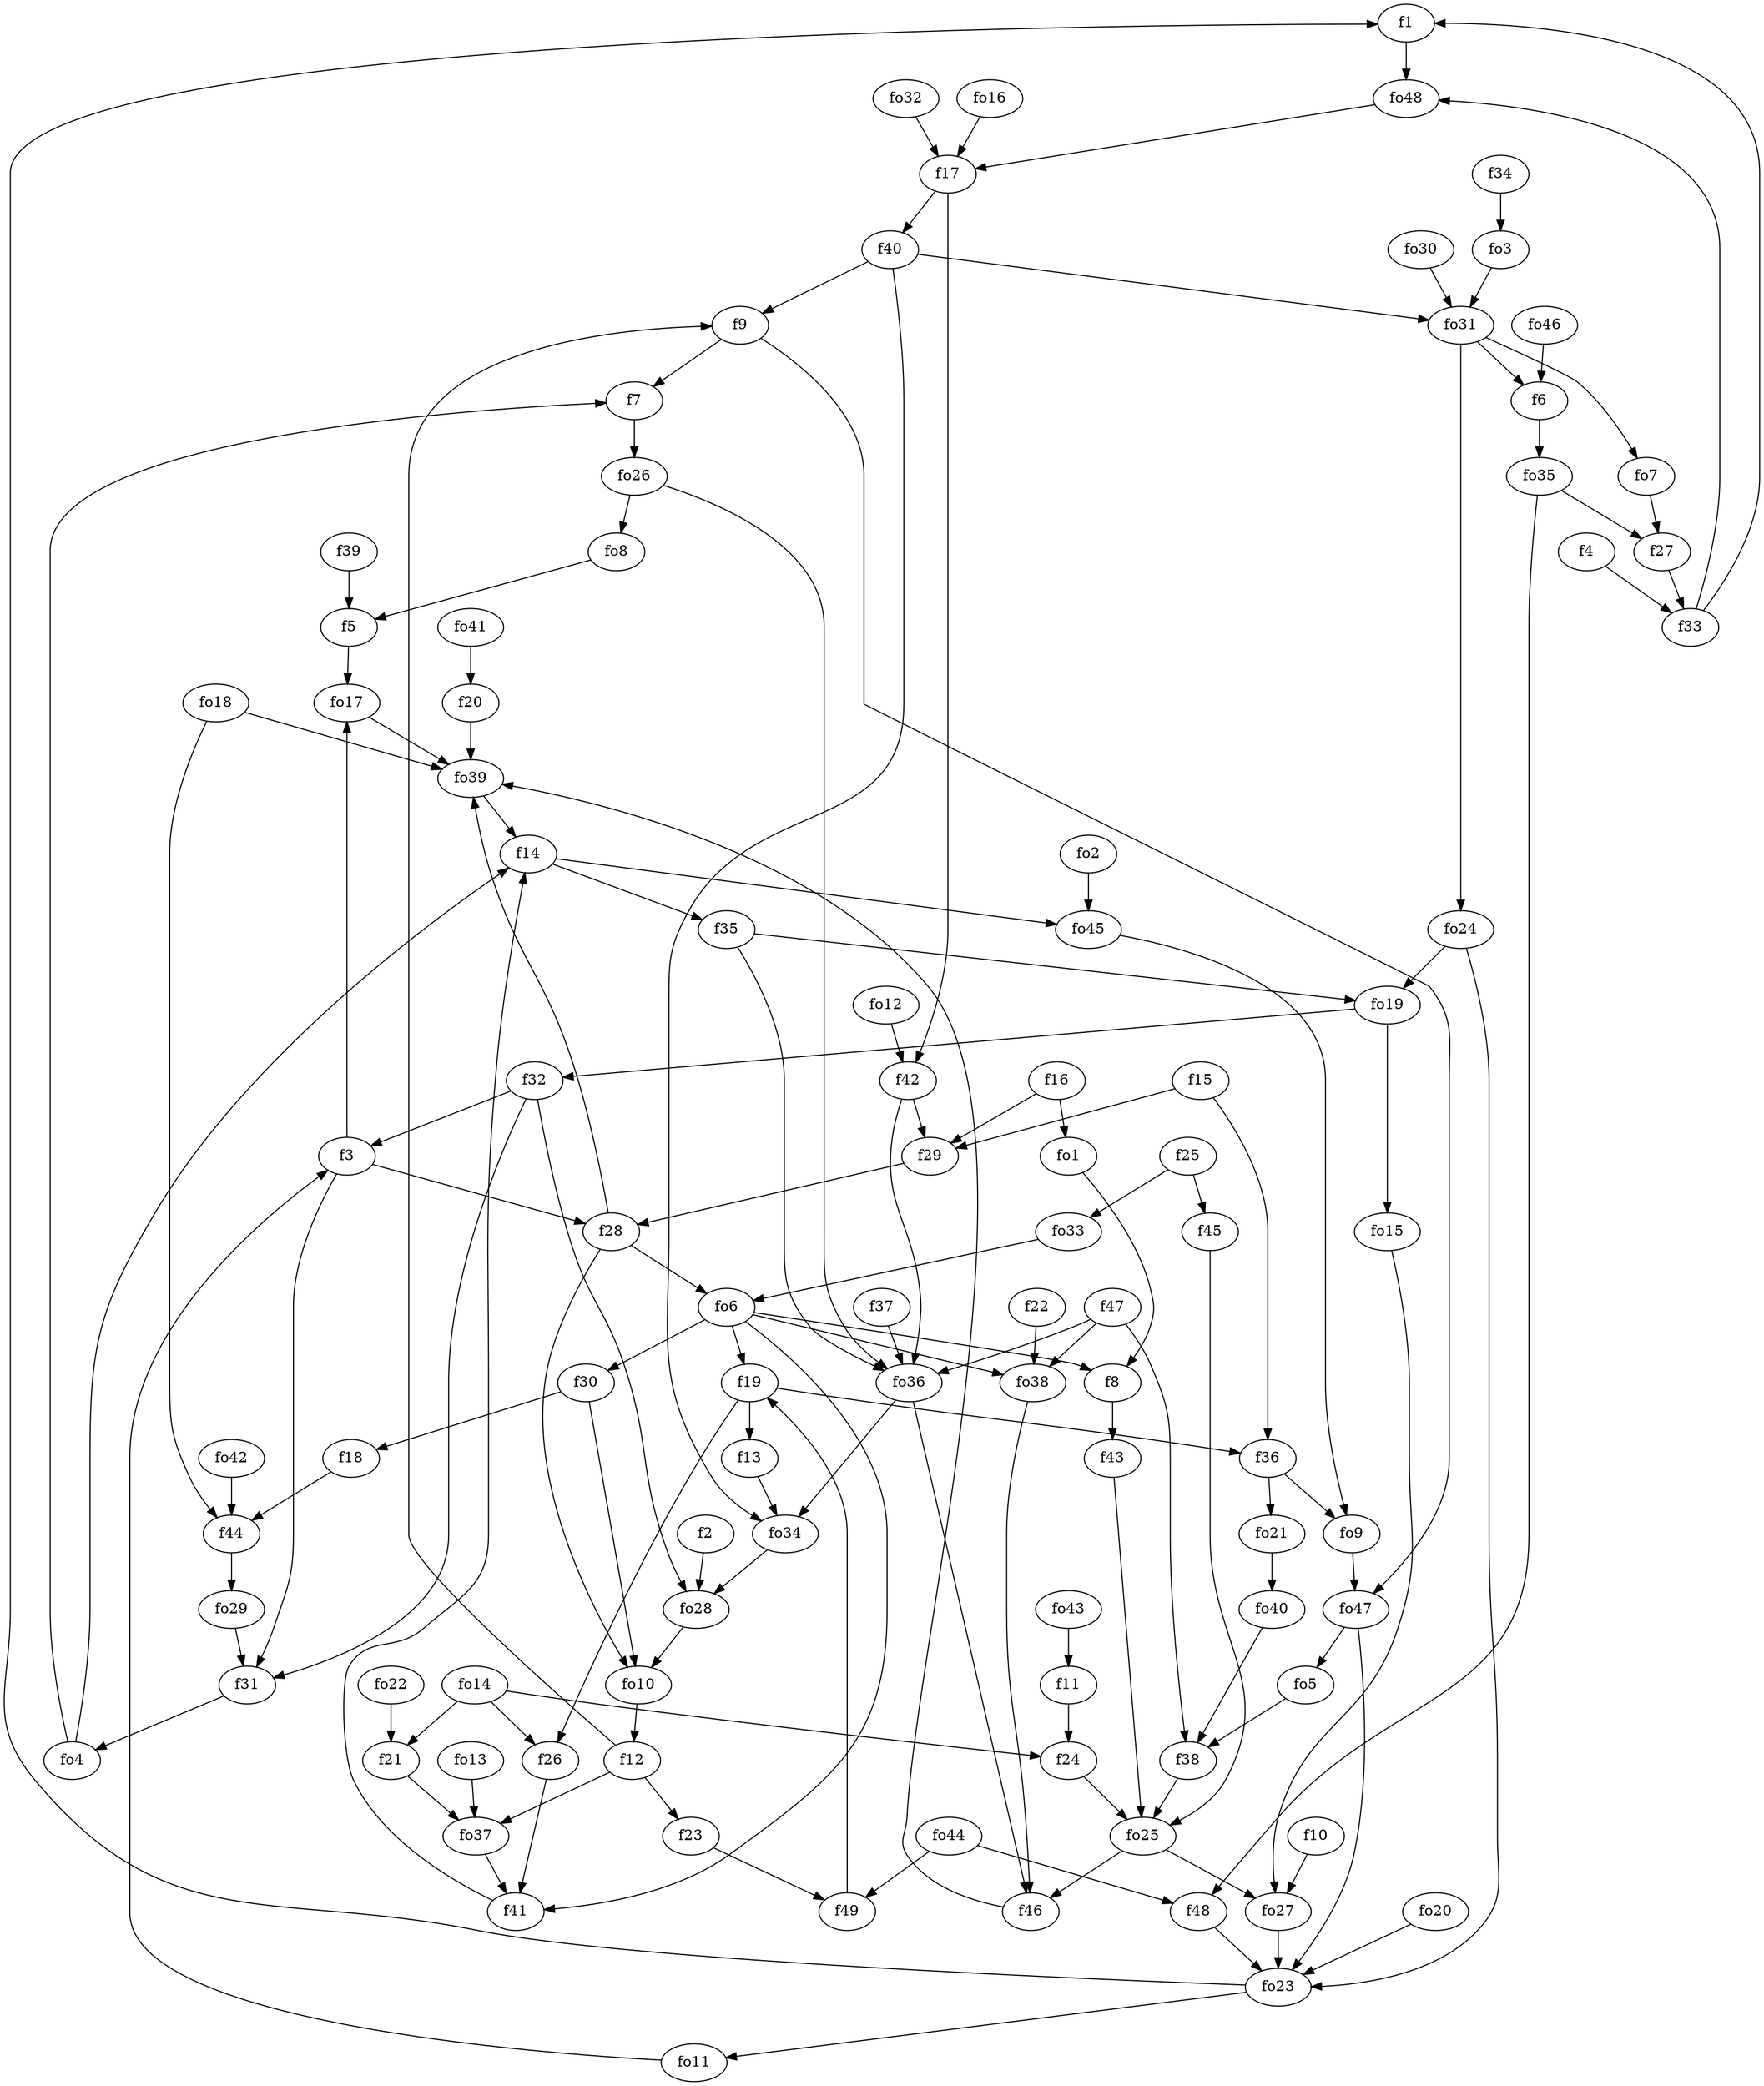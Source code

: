 strict digraph  {
f1;
f2;
f3;
f4;
f5;
f6;
f7;
f8;
f9;
f10;
f11;
f12;
f13;
f14;
f15;
f16;
f17;
f18;
f19;
f20;
f21;
f22;
f23;
f24;
f25;
f26;
f27;
f28;
f29;
f30;
f31;
f32;
f33;
f34;
f35;
f36;
f37;
f38;
f39;
f40;
f41;
f42;
f43;
f44;
f45;
f46;
f47;
f48;
f49;
fo1;
fo2;
fo3;
fo4;
fo5;
fo6;
fo7;
fo8;
fo9;
fo10;
fo11;
fo12;
fo13;
fo14;
fo15;
fo16;
fo17;
fo18;
fo19;
fo20;
fo21;
fo22;
fo23;
fo24;
fo25;
fo26;
fo27;
fo28;
fo29;
fo30;
fo31;
fo32;
fo33;
fo34;
fo35;
fo36;
fo37;
fo38;
fo39;
fo40;
fo41;
fo42;
fo43;
fo44;
fo45;
fo46;
fo47;
fo48;
f1 -> fo48  [weight=2];
f2 -> fo28  [weight=2];
f3 -> f28  [weight=2];
f3 -> f31  [weight=2];
f3 -> fo17  [weight=2];
f4 -> f33  [weight=2];
f5 -> fo17  [weight=2];
f6 -> fo35  [weight=2];
f7 -> fo26  [weight=2];
f8 -> f43  [weight=2];
f9 -> fo47  [weight=2];
f9 -> f7  [weight=2];
f10 -> fo27  [weight=2];
f11 -> f24  [weight=2];
f12 -> f23  [weight=2];
f12 -> f9  [weight=2];
f12 -> fo37  [weight=2];
f13 -> fo34  [weight=2];
f14 -> f35  [weight=2];
f14 -> fo45  [weight=2];
f15 -> f29  [weight=2];
f15 -> f36  [weight=2];
f16 -> fo1  [weight=2];
f16 -> f29  [weight=2];
f17 -> f42  [weight=2];
f17 -> f40  [weight=2];
f18 -> f44  [weight=2];
f19 -> f36  [weight=2];
f19 -> f13  [weight=2];
f19 -> f26  [weight=2];
f20 -> fo39  [weight=2];
f21 -> fo37  [weight=2];
f22 -> fo38  [weight=2];
f23 -> f49  [weight=2];
f24 -> fo25  [weight=2];
f25 -> fo33  [weight=2];
f25 -> f45  [weight=2];
f26 -> f41  [weight=2];
f27 -> f33  [weight=2];
f28 -> fo6  [weight=2];
f28 -> fo39  [weight=2];
f28 -> fo10  [weight=2];
f29 -> f28  [weight=2];
f30 -> f18  [weight=2];
f30 -> fo10  [weight=2];
f31 -> fo4  [weight=2];
f32 -> f31  [weight=2];
f32 -> fo28  [weight=2];
f32 -> f3  [weight=2];
f33 -> fo48  [weight=2];
f33 -> f1  [weight=2];
f34 -> fo3  [weight=2];
f35 -> fo36  [weight=2];
f35 -> fo19  [weight=2];
f36 -> fo21  [weight=2];
f36 -> fo9  [weight=2];
f37 -> fo36  [weight=2];
f38 -> fo25  [weight=2];
f39 -> f5  [weight=2];
f40 -> f9  [weight=2];
f40 -> fo34  [weight=2];
f40 -> fo31  [weight=2];
f41 -> f14  [weight=2];
f42 -> f29  [weight=2];
f42 -> fo36  [weight=2];
f43 -> fo25  [weight=2];
f44 -> fo29  [weight=2];
f45 -> fo25  [weight=2];
f46 -> fo39  [weight=2];
f47 -> f38  [weight=2];
f47 -> fo36  [weight=2];
f47 -> fo38  [weight=2];
f48 -> fo23  [weight=2];
f49 -> f19  [weight=2];
fo1 -> f8  [weight=2];
fo2 -> fo45  [weight=2];
fo3 -> fo31  [weight=2];
fo4 -> f7  [weight=2];
fo4 -> f14  [weight=2];
fo5 -> f38  [weight=2];
fo6 -> f19  [weight=2];
fo6 -> f8  [weight=2];
fo6 -> f30  [weight=2];
fo6 -> f41  [weight=2];
fo6 -> fo38  [weight=2];
fo7 -> f27  [weight=2];
fo8 -> f5  [weight=2];
fo9 -> fo47  [weight=2];
fo10 -> f12  [weight=2];
fo11 -> f3  [weight=2];
fo12 -> f42  [weight=2];
fo13 -> fo37  [weight=2];
fo14 -> f21  [weight=2];
fo14 -> f26  [weight=2];
fo14 -> f24  [weight=2];
fo15 -> fo27  [weight=2];
fo16 -> f17  [weight=2];
fo17 -> fo39  [weight=2];
fo18 -> f44  [weight=2];
fo18 -> fo39  [weight=2];
fo19 -> fo15  [weight=2];
fo19 -> f32  [weight=2];
fo20 -> fo23  [weight=2];
fo21 -> fo40  [weight=2];
fo22 -> f21  [weight=2];
fo23 -> f1  [weight=2];
fo23 -> fo11  [weight=2];
fo24 -> fo19  [weight=2];
fo24 -> fo23  [weight=2];
fo25 -> fo27  [weight=2];
fo25 -> f46  [weight=2];
fo26 -> fo36  [weight=2];
fo26 -> fo8  [weight=2];
fo27 -> fo23  [weight=2];
fo28 -> fo10  [weight=2];
fo29 -> f31  [weight=2];
fo30 -> fo31  [weight=2];
fo31 -> fo24  [weight=2];
fo31 -> f6  [weight=2];
fo31 -> fo7  [weight=2];
fo32 -> f17  [weight=2];
fo33 -> fo6  [weight=2];
fo34 -> fo28  [weight=2];
fo35 -> f48  [weight=2];
fo35 -> f27  [weight=2];
fo36 -> fo34  [weight=2];
fo36 -> f46  [weight=2];
fo37 -> f41  [weight=2];
fo38 -> f46  [weight=2];
fo39 -> f14  [weight=2];
fo40 -> f38  [weight=2];
fo41 -> f20  [weight=2];
fo42 -> f44  [weight=2];
fo43 -> f11  [weight=2];
fo44 -> f48  [weight=2];
fo44 -> f49  [weight=2];
fo45 -> fo9  [weight=2];
fo46 -> f6  [weight=2];
fo47 -> fo23  [weight=2];
fo47 -> fo5  [weight=2];
fo48 -> f17  [weight=2];
}
